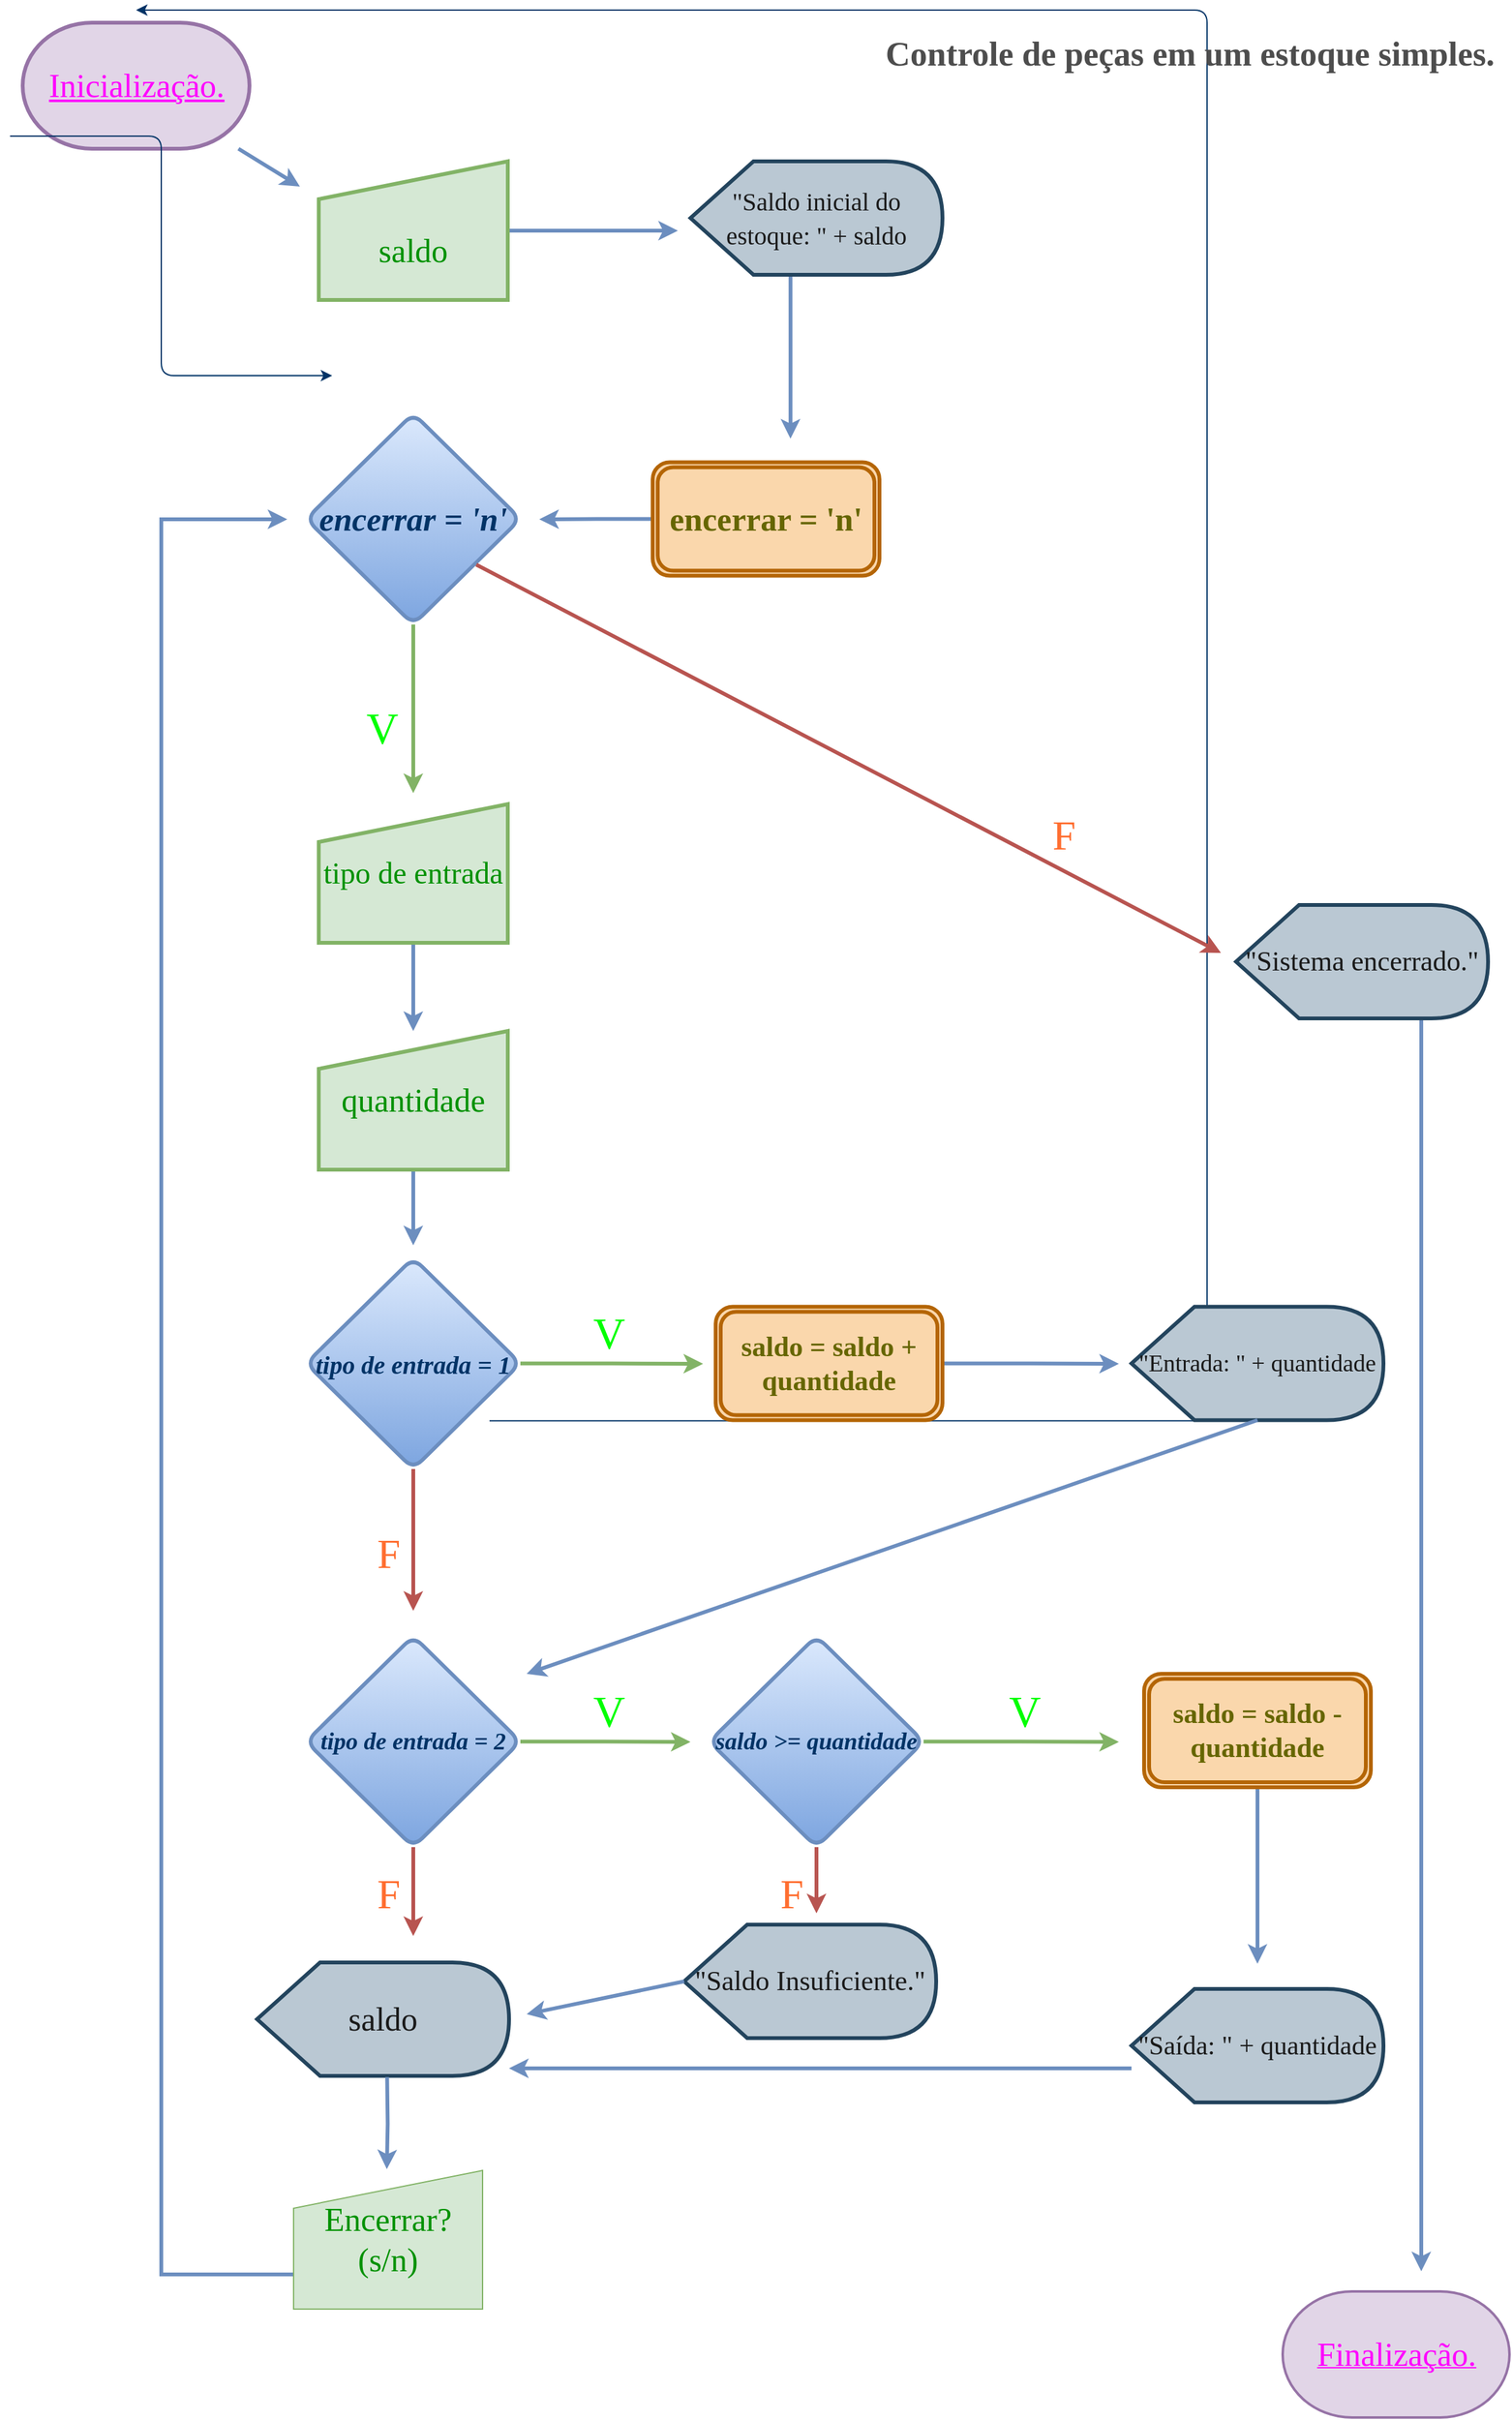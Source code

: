 <mxfile version="22.1.5" type="github">
  <diagram id="6a731a19-8d31-9384-78a2-239565b7b9f0" name="Page-1">
    <mxGraphModel dx="1552" dy="846" grid="1" gridSize="1" guides="1" tooltips="1" connect="1" arrows="1" fold="1" page="1" pageScale="1" pageWidth="1200" pageHeight="1920" background="none" math="0" shadow="0">
      <root>
        <mxCell id="0" />
        <mxCell id="1" parent="0" />
        <mxCell id="2" value="&lt;font style=&quot;font-size: 26px;&quot;&gt;Inicialização.&lt;/font&gt;" style="shape=mxgraph.flowchart.terminator;strokeWidth=3;gradientDirection=north;fontStyle=4;html=1;fillColor=#e1d5e7;strokeColor=#9673a6;fontFamily=Times New Roman;fontSize=22;fontColor=#FF00FF;" parent="1" vertex="1">
          <mxGeometry x="10" y="10" width="180" height="100" as="geometry" />
        </mxCell>
        <mxCell id="7" style="fontStyle=1;strokeColor=#6c8ebf;strokeWidth=3;html=1;fontFamily=Times New Roman;fontSize=22;fillColor=#dae8fc;gradientColor=#7ea6e0;" parent="1" source="2" edge="1">
          <mxGeometry relative="1" as="geometry">
            <mxPoint x="230" y="140" as="targetPoint" />
          </mxGeometry>
        </mxCell>
        <mxCell id="45" value="" style="edgeStyle=elbowEdgeStyle;elbow=horizontal;exitX=1;exitY=0.5;exitPerimeter=0;entryX=0.905;entryY=0.5;entryPerimeter=0;fontStyle=1;strokeColor=#003366;strokeWidth=1;html=1;" parent="1" target="34" edge="1">
          <mxGeometry width="100" height="100" as="geometry">
            <mxPoint x="380.5" y="1119.25" as="sourcePoint" />
            <mxPoint x="100" as="targetPoint" />
            <Array as="points">
              <mxPoint x="950" y="1320" />
            </Array>
          </mxGeometry>
        </mxCell>
        <mxCell id="54" value="" style="edgeStyle=elbowEdgeStyle;elbow=horizontal;exitX=0;exitY=0.5;exitPerimeter=0;entryX=0.095;entryY=0.5;entryPerimeter=0;fontStyle=1;strokeColor=#003366;strokeWidth=1;html=1;" parent="1" source="37" edge="1">
          <mxGeometry width="100" height="100" as="geometry">
            <mxPoint y="100" as="sourcePoint" />
            <mxPoint x="255.605" y="290" as="targetPoint" />
            <Array as="points">
              <mxPoint x="120" y="970" />
            </Array>
          </mxGeometry>
        </mxCell>
        <mxCell id="IJUFxIe87rOsJzYtrhsl-69" value="" style="edgeStyle=orthogonalEdgeStyle;rounded=0;orthogonalLoop=1;jettySize=auto;html=1;fontFamily=Times New Roman;fontSize=22;fillColor=#dae8fc;gradientColor=#7ea6e0;strokeColor=#6c8ebf;strokeWidth=3;" edge="1" parent="1" source="IJUFxIe87rOsJzYtrhsl-58">
          <mxGeometry relative="1" as="geometry">
            <mxPoint x="530" y="175" as="targetPoint" />
          </mxGeometry>
        </mxCell>
        <mxCell id="IJUFxIe87rOsJzYtrhsl-58" value="&lt;font style=&quot;font-size: 26px;&quot;&gt;&lt;br style=&quot;font-size: 26px;&quot;&gt;saldo&lt;/font&gt;" style="shape=manualInput;whiteSpace=wrap;html=1;fillColor=#d5e8d4;strokeColor=#82b366;fontFamily=Times New Roman;fontSize=26;fontColor=#009100;strokeWidth=3;" vertex="1" parent="1">
          <mxGeometry x="245" y="120" width="150" height="110" as="geometry" />
        </mxCell>
        <mxCell id="IJUFxIe87rOsJzYtrhsl-73" value="" style="edgeStyle=orthogonalEdgeStyle;rounded=0;orthogonalLoop=1;jettySize=auto;html=1;fontFamily=Times New Roman;fontSize=22;fillColor=#dae8fc;gradientColor=#7ea6e0;strokeColor=#6c8ebf;strokeWidth=3;" edge="1" parent="1">
          <mxGeometry relative="1" as="geometry">
            <mxPoint x="619.38" y="210.0" as="sourcePoint" />
            <mxPoint x="619.38" y="340" as="targetPoint" />
            <Array as="points">
              <mxPoint x="619.38" y="275" />
              <mxPoint x="620.38" y="340" />
            </Array>
          </mxGeometry>
        </mxCell>
        <mxCell id="IJUFxIe87rOsJzYtrhsl-61" value="&lt;font style=&quot;font-size: 20px;&quot;&gt;&quot;Saldo inicial do estoque: &quot; + saldo&lt;/font&gt;" style="shape=display;whiteSpace=wrap;html=1;fillColor=#bac8d3;strokeColor=#23445d;fontFamily=Times New Roman;fontSize=22;fontStyle=0;align=center;fontColor=#1A1A1A;strokeWidth=3;" vertex="1" parent="1">
          <mxGeometry x="540" y="120" width="200" height="90" as="geometry" />
        </mxCell>
        <mxCell id="IJUFxIe87rOsJzYtrhsl-144" value="" style="edgeStyle=orthogonalEdgeStyle;rounded=0;orthogonalLoop=1;jettySize=auto;html=1;fillColor=#dae8fc;gradientColor=#7ea6e0;strokeColor=#6c8ebf;strokeWidth=3;" edge="1" parent="1" source="IJUFxIe87rOsJzYtrhsl-64">
          <mxGeometry relative="1" as="geometry">
            <mxPoint x="420" y="404" as="targetPoint" />
          </mxGeometry>
        </mxCell>
        <mxCell id="IJUFxIe87rOsJzYtrhsl-64" value="&lt;font style=&quot;font-size: 26px;&quot;&gt;encerrar = &#39;n&#39;&lt;/font&gt;" style="shape=ext;double=1;rounded=1;whiteSpace=wrap;html=1;fillColor=#fad7ac;strokeColor=#b46504;fontFamily=Times New Roman;fontSize=26;fontStyle=1;fontColor=#666600;strokeWidth=3;" vertex="1" parent="1">
          <mxGeometry x="510" y="358.75" width="180" height="90" as="geometry" />
        </mxCell>
        <mxCell id="IJUFxIe87rOsJzYtrhsl-77" value="" style="edgeStyle=orthogonalEdgeStyle;rounded=0;orthogonalLoop=1;jettySize=auto;html=1;fontFamily=Times New Roman;fillColor=#d5e8d4;gradientColor=#97d077;strokeColor=#82b366;strokeWidth=3;" edge="1" parent="1" source="IJUFxIe87rOsJzYtrhsl-74">
          <mxGeometry relative="1" as="geometry">
            <mxPoint x="320.0" y="621.25" as="targetPoint" />
          </mxGeometry>
        </mxCell>
        <mxCell id="IJUFxIe87rOsJzYtrhsl-74" value="&lt;font color=&quot;#003366&quot; style=&quot;font-size: 26px;&quot;&gt;encerrar = &#39;n&#39;&lt;/font&gt;" style="rhombus;whiteSpace=wrap;html=1;rounded=1;fillColor=#dae8fc;strokeColor=#6c8ebf;gradientColor=#7ea6e0;fontFamily=Times New Roman;fontStyle=3;fontSize=26;strokeWidth=3;" vertex="1" parent="1">
          <mxGeometry x="235" y="320" width="170" height="167.5" as="geometry" />
        </mxCell>
        <mxCell id="IJUFxIe87rOsJzYtrhsl-81" value="" style="edgeStyle=orthogonalEdgeStyle;rounded=0;orthogonalLoop=1;jettySize=auto;html=1;fontFamily=Times New Roman;fillColor=#dae8fc;gradientColor=#7ea6e0;strokeColor=#6c8ebf;strokeWidth=3;" edge="1" parent="1" source="IJUFxIe87rOsJzYtrhsl-79" target="IJUFxIe87rOsJzYtrhsl-80">
          <mxGeometry relative="1" as="geometry" />
        </mxCell>
        <mxCell id="IJUFxIe87rOsJzYtrhsl-79" value="&lt;font color=&quot;#009100&quot; style=&quot;font-size: 24px;&quot;&gt;tipo de entrada&lt;/font&gt;" style="shape=manualInput;whiteSpace=wrap;html=1;fillColor=#d5e8d4;strokeColor=#82b366;fontFamily=Times New Roman;fontColor=#00CC00;fontStyle=0;fontSize=24;strokeWidth=3;" vertex="1" parent="1">
          <mxGeometry x="245" y="630" width="150" height="110" as="geometry" />
        </mxCell>
        <mxCell id="IJUFxIe87rOsJzYtrhsl-83" value="" style="edgeStyle=orthogonalEdgeStyle;rounded=0;orthogonalLoop=1;jettySize=auto;html=1;fontFamily=Times New Roman;fillColor=#dae8fc;gradientColor=#7ea6e0;strokeColor=#6c8ebf;strokeWidth=3;" edge="1" parent="1" source="IJUFxIe87rOsJzYtrhsl-80">
          <mxGeometry relative="1" as="geometry">
            <mxPoint x="320" y="980" as="targetPoint" />
          </mxGeometry>
        </mxCell>
        <mxCell id="IJUFxIe87rOsJzYtrhsl-80" value="&lt;font style=&quot;font-size: 26px;&quot;&gt;quantidade&lt;/font&gt;" style="shape=manualInput;whiteSpace=wrap;html=1;fillColor=#d5e8d4;strokeColor=#82b366;fontFamily=Times New Roman;fontSize=26;fontColor=#009100;strokeWidth=3;" vertex="1" parent="1">
          <mxGeometry x="245" y="810" width="150" height="110" as="geometry" />
        </mxCell>
        <mxCell id="IJUFxIe87rOsJzYtrhsl-85" value="" style="edgeStyle=orthogonalEdgeStyle;rounded=0;orthogonalLoop=1;jettySize=auto;html=1;fontFamily=Times New Roman;fillColor=#d5e8d4;gradientColor=#97d077;strokeColor=#82b366;strokeWidth=3;" edge="1" parent="1" source="IJUFxIe87rOsJzYtrhsl-82">
          <mxGeometry relative="1" as="geometry">
            <mxPoint x="550" y="1074" as="targetPoint" />
          </mxGeometry>
        </mxCell>
        <mxCell id="IJUFxIe87rOsJzYtrhsl-97" value="" style="edgeStyle=orthogonalEdgeStyle;rounded=0;orthogonalLoop=1;jettySize=auto;html=1;fontFamily=Times New Roman;fillColor=#f8cecc;gradientColor=#ea6b66;strokeColor=#b85450;strokeWidth=3;" edge="1" parent="1" source="IJUFxIe87rOsJzYtrhsl-82">
          <mxGeometry relative="1" as="geometry">
            <mxPoint x="320" y="1270" as="targetPoint" />
          </mxGeometry>
        </mxCell>
        <mxCell id="IJUFxIe87rOsJzYtrhsl-82" value="&lt;font style=&quot;font-size: 20px;&quot;&gt;tipo de entrada = 1&lt;/font&gt;" style="rhombus;whiteSpace=wrap;html=1;rounded=1;fillColor=#dae8fc;gradientColor=#7ea6e0;strokeColor=#6c8ebf;fontFamily=Times New Roman;fontStyle=3;fontColor=#003366;strokeWidth=3;" vertex="1" parent="1">
          <mxGeometry x="235" y="990" width="170" height="167.5" as="geometry" />
        </mxCell>
        <mxCell id="IJUFxIe87rOsJzYtrhsl-88" value="" style="edgeStyle=orthogonalEdgeStyle;rounded=0;orthogonalLoop=1;jettySize=auto;html=1;fontFamily=Times New Roman;fillColor=#dae8fc;gradientColor=#7ea6e0;strokeColor=#6c8ebf;strokeWidth=3;" edge="1" parent="1" source="IJUFxIe87rOsJzYtrhsl-86">
          <mxGeometry relative="1" as="geometry">
            <mxPoint x="880" y="1074" as="targetPoint" />
          </mxGeometry>
        </mxCell>
        <mxCell id="IJUFxIe87rOsJzYtrhsl-86" value="&lt;font style=&quot;font-size: 22px;&quot;&gt;&lt;font style=&quot;font-size: 22px;&quot;&gt;saldo = saldo + quantidade&lt;/font&gt;&lt;br style=&quot;font-size: 22px;&quot;&gt;&lt;/font&gt;" style="shape=ext;double=1;rounded=1;whiteSpace=wrap;html=1;fillColor=#fad7ac;strokeColor=#b46504;fontFamily=Times New Roman;fontStyle=1;align=center;horizontal=1;verticalAlign=middle;fontColor=#666600;fontSize=22;strokeWidth=3;" vertex="1" parent="1">
          <mxGeometry x="560" y="1028.75" width="180" height="90" as="geometry" />
        </mxCell>
        <mxCell id="IJUFxIe87rOsJzYtrhsl-89" value="&lt;font style=&quot;font-size: 19px;&quot;&gt;&quot;Entrada: &quot; + quantidade&lt;/font&gt;" style="shape=display;whiteSpace=wrap;html=1;fillColor=#bac8d3;strokeColor=#23445d;fontFamily=Times New Roman;align=center;fontColor=#1A1A1A;fontSize=19;strokeWidth=3;" vertex="1" parent="1">
          <mxGeometry x="890" y="1028.75" width="200" height="90" as="geometry" />
        </mxCell>
        <mxCell id="IJUFxIe87rOsJzYtrhsl-90" value="&lt;font style=&quot;font-size: 35px;&quot;&gt;V&lt;/font&gt;" style="text;html=1;align=center;verticalAlign=middle;resizable=0;points=[];autosize=1;strokeColor=none;fillColor=none;fontFamily=Times New Roman;fontColor=#00FF00;strokeWidth=3;" vertex="1" parent="1">
          <mxGeometry x="270" y="540" width="50" height="60" as="geometry" />
        </mxCell>
        <mxCell id="IJUFxIe87rOsJzYtrhsl-95" value="&lt;font style=&quot;font-size: 33px;&quot;&gt;F&lt;/font&gt;" style="text;html=1;align=center;verticalAlign=middle;resizable=0;points=[];autosize=1;strokeColor=none;fillColor=none;fontFamily=Times New Roman;fontColor=#FF6E30;strokeWidth=3;" vertex="1" parent="1">
          <mxGeometry x="816" y="630" width="40" height="50" as="geometry" />
        </mxCell>
        <mxCell id="IJUFxIe87rOsJzYtrhsl-107" value="" style="edgeStyle=orthogonalEdgeStyle;rounded=0;orthogonalLoop=1;jettySize=auto;html=1;fontFamily=Times New Roman;fillColor=#d5e8d4;gradientColor=#97d077;strokeColor=#82b366;strokeWidth=3;" edge="1" parent="1" source="IJUFxIe87rOsJzYtrhsl-96">
          <mxGeometry relative="1" as="geometry">
            <mxPoint x="540" y="1374" as="targetPoint" />
          </mxGeometry>
        </mxCell>
        <mxCell id="IJUFxIe87rOsJzYtrhsl-116" value="" style="edgeStyle=orthogonalEdgeStyle;rounded=0;orthogonalLoop=1;jettySize=auto;html=1;fontFamily=Times New Roman;fillColor=#f8cecc;gradientColor=#ea6b66;strokeColor=#b85450;strokeWidth=3;" edge="1" parent="1" source="IJUFxIe87rOsJzYtrhsl-96">
          <mxGeometry relative="1" as="geometry">
            <mxPoint x="320" y="1528" as="targetPoint" />
          </mxGeometry>
        </mxCell>
        <mxCell id="IJUFxIe87rOsJzYtrhsl-96" value="&lt;font style=&quot;font-size: 19px;&quot;&gt;tipo de entrada = 2&lt;/font&gt;" style="rhombus;whiteSpace=wrap;html=1;rounded=1;fillColor=#dae8fc;gradientColor=#7ea6e0;strokeColor=#6c8ebf;fontFamily=Times New Roman;fontStyle=3;fontColor=#003366;strokeWidth=3;" vertex="1" parent="1">
          <mxGeometry x="235" y="1290" width="170" height="167.5" as="geometry" />
        </mxCell>
        <mxCell id="IJUFxIe87rOsJzYtrhsl-98" value="&lt;font style=&quot;font-size: 35px;&quot;&gt;V&lt;/font&gt;" style="text;html=1;align=center;verticalAlign=middle;resizable=0;points=[];autosize=1;strokeColor=none;fillColor=none;fontFamily=Times New Roman;fontColor=#00FF00;strokeWidth=3;" vertex="1" parent="1">
          <mxGeometry x="450" y="1020" width="50" height="60" as="geometry" />
        </mxCell>
        <mxCell id="IJUFxIe87rOsJzYtrhsl-99" value="&lt;font style=&quot;font-size: 33px;&quot;&gt;F&lt;/font&gt;" style="text;html=1;align=center;verticalAlign=middle;resizable=0;points=[];autosize=1;strokeColor=none;fillColor=none;fontFamily=Times New Roman;fontColor=#FF6E30;strokeWidth=3;" vertex="1" parent="1">
          <mxGeometry x="280" y="1200" width="40" height="50" as="geometry" />
        </mxCell>
        <mxCell id="IJUFxIe87rOsJzYtrhsl-102" value="&lt;font style=&quot;font-size: 26px;&quot;&gt;Finalização.&lt;/font&gt;" style="shape=mxgraph.flowchart.terminator;strokeWidth=2;gradientDirection=north;fontStyle=4;html=1;fillColor=#e1d5e7;strokeColor=#9673a6;fontFamily=Times New Roman;fontColor=#FF00FF;" vertex="1" parent="1">
          <mxGeometry x="1010" y="1810" width="180" height="100" as="geometry" />
        </mxCell>
        <mxCell id="IJUFxIe87rOsJzYtrhsl-109" value="" style="edgeStyle=orthogonalEdgeStyle;rounded=0;orthogonalLoop=1;jettySize=auto;html=1;fontFamily=Times New Roman;fillColor=#d5e8d4;gradientColor=#97d077;strokeColor=#82b366;strokeWidth=3;" edge="1" parent="1" source="IJUFxIe87rOsJzYtrhsl-104">
          <mxGeometry relative="1" as="geometry">
            <mxPoint x="880" y="1374" as="targetPoint" />
          </mxGeometry>
        </mxCell>
        <mxCell id="IJUFxIe87rOsJzYtrhsl-114" value="" style="edgeStyle=orthogonalEdgeStyle;rounded=0;orthogonalLoop=1;jettySize=auto;html=1;fontFamily=Times New Roman;fillColor=#f8cecc;gradientColor=#ea6b66;strokeColor=#b85450;strokeWidth=3;" edge="1" parent="1" source="IJUFxIe87rOsJzYtrhsl-104">
          <mxGeometry relative="1" as="geometry">
            <mxPoint x="640" y="1510" as="targetPoint" />
          </mxGeometry>
        </mxCell>
        <mxCell id="IJUFxIe87rOsJzYtrhsl-104" value="&lt;font style=&quot;font-size: 19px;&quot;&gt;saldo &amp;gt;= quantidade&lt;/font&gt;" style="rhombus;whiteSpace=wrap;html=1;rounded=1;fillColor=#dae8fc;gradientColor=#7ea6e0;strokeColor=#6c8ebf;fontFamily=Times New Roman;fontStyle=3;fontColor=#003366;strokeWidth=3;fontSize=19;" vertex="1" parent="1">
          <mxGeometry x="555" y="1290" width="170" height="167.5" as="geometry" />
        </mxCell>
        <mxCell id="IJUFxIe87rOsJzYtrhsl-113" value="" style="edgeStyle=orthogonalEdgeStyle;rounded=0;orthogonalLoop=1;jettySize=auto;html=1;fontFamily=Times New Roman;fillColor=#dae8fc;gradientColor=#7ea6e0;strokeColor=#6c8ebf;strokeWidth=3;" edge="1" parent="1" source="IJUFxIe87rOsJzYtrhsl-105">
          <mxGeometry relative="1" as="geometry">
            <mxPoint x="990" y="1550" as="targetPoint" />
          </mxGeometry>
        </mxCell>
        <mxCell id="IJUFxIe87rOsJzYtrhsl-105" value="&lt;font style=&quot;font-size: 22px;&quot;&gt;&lt;font style=&quot;font-size: 22px;&quot;&gt;saldo = saldo - quantidade&lt;/font&gt;&lt;br style=&quot;font-size: 22px;&quot;&gt;&lt;/font&gt;" style="shape=ext;double=1;rounded=1;whiteSpace=wrap;html=1;fillColor=#fad7ac;strokeColor=#b46504;fontFamily=Times New Roman;fontStyle=1;fontColor=#666600;fontSize=22;strokeWidth=3;" vertex="1" parent="1">
          <mxGeometry x="900" y="1320" width="180" height="90" as="geometry" />
        </mxCell>
        <mxCell id="IJUFxIe87rOsJzYtrhsl-110" value="&lt;font style=&quot;font-size: 21px;&quot;&gt;&quot;Saída: &quot; + quantidade&lt;/font&gt;" style="shape=display;whiteSpace=wrap;html=1;fillColor=#bac8d3;strokeColor=#23445d;fontFamily=Times New Roman;align=center;fontColor=#1A1A1A;strokeWidth=3;" vertex="1" parent="1">
          <mxGeometry x="890" y="1570" width="200" height="90" as="geometry" />
        </mxCell>
        <mxCell id="IJUFxIe87rOsJzYtrhsl-111" value="&lt;font style=&quot;font-size: 22px;&quot;&gt;&quot;Saldo Insuficiente.&quot;&lt;/font&gt;" style="shape=display;whiteSpace=wrap;html=1;fillColor=#bac8d3;strokeColor=#23445d;fontFamily=Times New Roman;align=center;fontColor=#1A1A1A;strokeWidth=3;" vertex="1" parent="1">
          <mxGeometry x="535" y="1519" width="200" height="90" as="geometry" />
        </mxCell>
        <mxCell id="IJUFxIe87rOsJzYtrhsl-117" value="&lt;font style=&quot;font-size: 35px;&quot;&gt;V&lt;/font&gt;" style="text;html=1;align=center;verticalAlign=middle;resizable=0;points=[];autosize=1;strokeColor=none;fillColor=none;fontFamily=Times New Roman;fontColor=#00FF00;strokeWidth=3;" vertex="1" parent="1">
          <mxGeometry x="450" y="1320" width="50" height="60" as="geometry" />
        </mxCell>
        <mxCell id="IJUFxIe87rOsJzYtrhsl-118" value="&lt;font style=&quot;font-size: 35px;&quot;&gt;V&lt;/font&gt;" style="text;html=1;align=center;verticalAlign=middle;resizable=0;points=[];autosize=1;strokeColor=none;fillColor=none;fontFamily=Times New Roman;fontColor=#00FF00;strokeWidth=3;" vertex="1" parent="1">
          <mxGeometry x="780" y="1320" width="50" height="60" as="geometry" />
        </mxCell>
        <mxCell id="IJUFxIe87rOsJzYtrhsl-119" value="&lt;font style=&quot;font-size: 33px;&quot;&gt;F&lt;/font&gt;" style="text;html=1;align=center;verticalAlign=middle;resizable=0;points=[];autosize=1;strokeColor=none;fillColor=none;fontFamily=Times New Roman;fontColor=#FF6E30;strokeWidth=3;" vertex="1" parent="1">
          <mxGeometry x="600" y="1470" width="40" height="50" as="geometry" />
        </mxCell>
        <mxCell id="IJUFxIe87rOsJzYtrhsl-120" value="&lt;font style=&quot;font-size: 33px;&quot;&gt;F&lt;/font&gt;" style="text;html=1;align=center;verticalAlign=middle;resizable=0;points=[];autosize=1;strokeColor=none;fillColor=none;fontFamily=Times New Roman;fontColor=#FF6E30;strokeWidth=3;" vertex="1" parent="1">
          <mxGeometry x="280" y="1470" width="40" height="50" as="geometry" />
        </mxCell>
        <mxCell id="IJUFxIe87rOsJzYtrhsl-121" value="&lt;font style=&quot;font-size: 26px;&quot;&gt;saldo&lt;/font&gt;" style="shape=display;whiteSpace=wrap;html=1;fillColor=#bac8d3;strokeColor=#23445d;fontFamily=Times New Roman;align=center;fontColor=#1A1A1A;fontSize=26;strokeWidth=3;" vertex="1" parent="1">
          <mxGeometry x="196" y="1549" width="200" height="90" as="geometry" />
        </mxCell>
        <mxCell id="IJUFxIe87rOsJzYtrhsl-134" value="" style="edgeStyle=orthogonalEdgeStyle;rounded=0;orthogonalLoop=1;jettySize=auto;html=1;fillColor=#dae8fc;gradientColor=#7ea6e0;strokeColor=#6c8ebf;strokeWidth=3;exitX=0;exitY=0.75;exitDx=0;exitDy=0;" edge="1" parent="1" source="IJUFxIe87rOsJzYtrhsl-130">
          <mxGeometry relative="1" as="geometry">
            <mxPoint x="220" y="404" as="targetPoint" />
            <Array as="points">
              <mxPoint x="120" y="1796" />
              <mxPoint x="120" y="404" />
            </Array>
          </mxGeometry>
        </mxCell>
        <mxCell id="IJUFxIe87rOsJzYtrhsl-130" value="&lt;font style=&quot;font-size: 26px;&quot;&gt;Encerrar?(s/n)&lt;/font&gt;" style="shape=manualInput;whiteSpace=wrap;html=1;fillColor=#d5e8d4;strokeColor=#82b366;fontFamily=Times New Roman;fontSize=26;fontColor=#009100;" vertex="1" parent="1">
          <mxGeometry x="225" y="1714" width="150" height="110" as="geometry" />
        </mxCell>
        <mxCell id="IJUFxIe87rOsJzYtrhsl-138" value="" style="edgeStyle=orthogonalEdgeStyle;rounded=0;orthogonalLoop=1;jettySize=auto;html=1;fillColor=#dae8fc;gradientColor=#7ea6e0;strokeColor=#6c8ebf;strokeWidth=3;" edge="1" parent="1" source="IJUFxIe87rOsJzYtrhsl-131">
          <mxGeometry relative="1" as="geometry">
            <mxPoint x="1120" y="1794" as="targetPoint" />
            <Array as="points">
              <mxPoint x="1120" y="1760" />
            </Array>
          </mxGeometry>
        </mxCell>
        <mxCell id="IJUFxIe87rOsJzYtrhsl-131" value="&lt;font style=&quot;font-size: 22px;&quot;&gt;&quot;Sistema encerrado.&quot;&lt;/font&gt;" style="shape=display;whiteSpace=wrap;html=1;fillColor=#bac8d3;strokeColor=#23445d;fontFamily=Times New Roman;align=center;fontColor=#1A1A1A;fontSize=22;strokeWidth=3;" vertex="1" parent="1">
          <mxGeometry x="973" y="710" width="200" height="90" as="geometry" />
        </mxCell>
        <mxCell id="IJUFxIe87rOsJzYtrhsl-135" value="&lt;font color=&quot;#4d4d4d&quot; style=&quot;font-size: 27px;&quot;&gt;Controle de peças em um estoque simples.&lt;/font&gt;" style="text;html=1;align=center;verticalAlign=middle;resizable=0;points=[];autosize=1;strokeColor=none;fillColor=none;fontStyle=1;fontFamily=Times New Roman;flipH=1;flipV=0;rotation=0;" vertex="1" parent="1">
          <mxGeometry x="685" y="13" width="501" height="44" as="geometry" />
        </mxCell>
        <mxCell id="IJUFxIe87rOsJzYtrhsl-141" style="fontStyle=1;strokeColor=#b85450;strokeWidth=3;html=1;fontFamily=Times New Roman;fontSize=22;fillColor=#f8cecc;gradientColor=#ea6b66;" edge="1" parent="1">
          <mxGeometry relative="1" as="geometry">
            <mxPoint x="370" y="440" as="sourcePoint" />
            <mxPoint x="961" y="748" as="targetPoint" />
          </mxGeometry>
        </mxCell>
        <mxCell id="IJUFxIe87rOsJzYtrhsl-142" style="fontStyle=1;strokeColor=#6c8ebf;strokeWidth=3;html=1;fontFamily=Times New Roman;fontSize=22;fillColor=#dae8fc;gradientColor=#7ea6e0;" edge="1" parent="1">
          <mxGeometry relative="1" as="geometry">
            <mxPoint x="990" y="1118.75" as="sourcePoint" />
            <mxPoint x="410" y="1320" as="targetPoint" />
          </mxGeometry>
        </mxCell>
        <mxCell id="IJUFxIe87rOsJzYtrhsl-145" style="fontStyle=1;strokeColor=#6c8ebf;strokeWidth=3;html=1;fontFamily=Times New Roman;fontSize=22;exitX=0;exitY=0.5;exitDx=0;exitDy=0;exitPerimeter=0;fillColor=#dae8fc;gradientColor=#7ea6e0;" edge="1" parent="1" source="IJUFxIe87rOsJzYtrhsl-111">
          <mxGeometry relative="1" as="geometry">
            <mxPoint x="530" y="1620" as="sourcePoint" />
            <mxPoint x="410" y="1590" as="targetPoint" />
          </mxGeometry>
        </mxCell>
        <mxCell id="IJUFxIe87rOsJzYtrhsl-154" value="" style="edgeStyle=orthogonalEdgeStyle;rounded=0;orthogonalLoop=1;jettySize=auto;html=1;fontFamily=Times New Roman;fillColor=#dae8fc;gradientColor=#7ea6e0;strokeColor=#6c8ebf;strokeWidth=3;" edge="1" parent="1">
          <mxGeometry relative="1" as="geometry">
            <mxPoint x="299.23" y="1640" as="sourcePoint" />
            <mxPoint x="299" y="1713" as="targetPoint" />
          </mxGeometry>
        </mxCell>
        <mxCell id="IJUFxIe87rOsJzYtrhsl-159" value="" style="edgeStyle=orthogonalEdgeStyle;rounded=0;orthogonalLoop=1;jettySize=auto;html=1;fillColor=#dae8fc;gradientColor=#7ea6e0;strokeColor=#6c8ebf;strokeWidth=3;" edge="1" parent="1" target="IJUFxIe87rOsJzYtrhsl-121">
          <mxGeometry relative="1" as="geometry">
            <mxPoint x="890" y="1633" as="sourcePoint" />
            <mxPoint x="406" y="1641.93" as="targetPoint" />
            <Array as="points">
              <mxPoint x="805" y="1633" />
              <mxPoint x="805" y="1633" />
            </Array>
          </mxGeometry>
        </mxCell>
      </root>
    </mxGraphModel>
  </diagram>
</mxfile>
